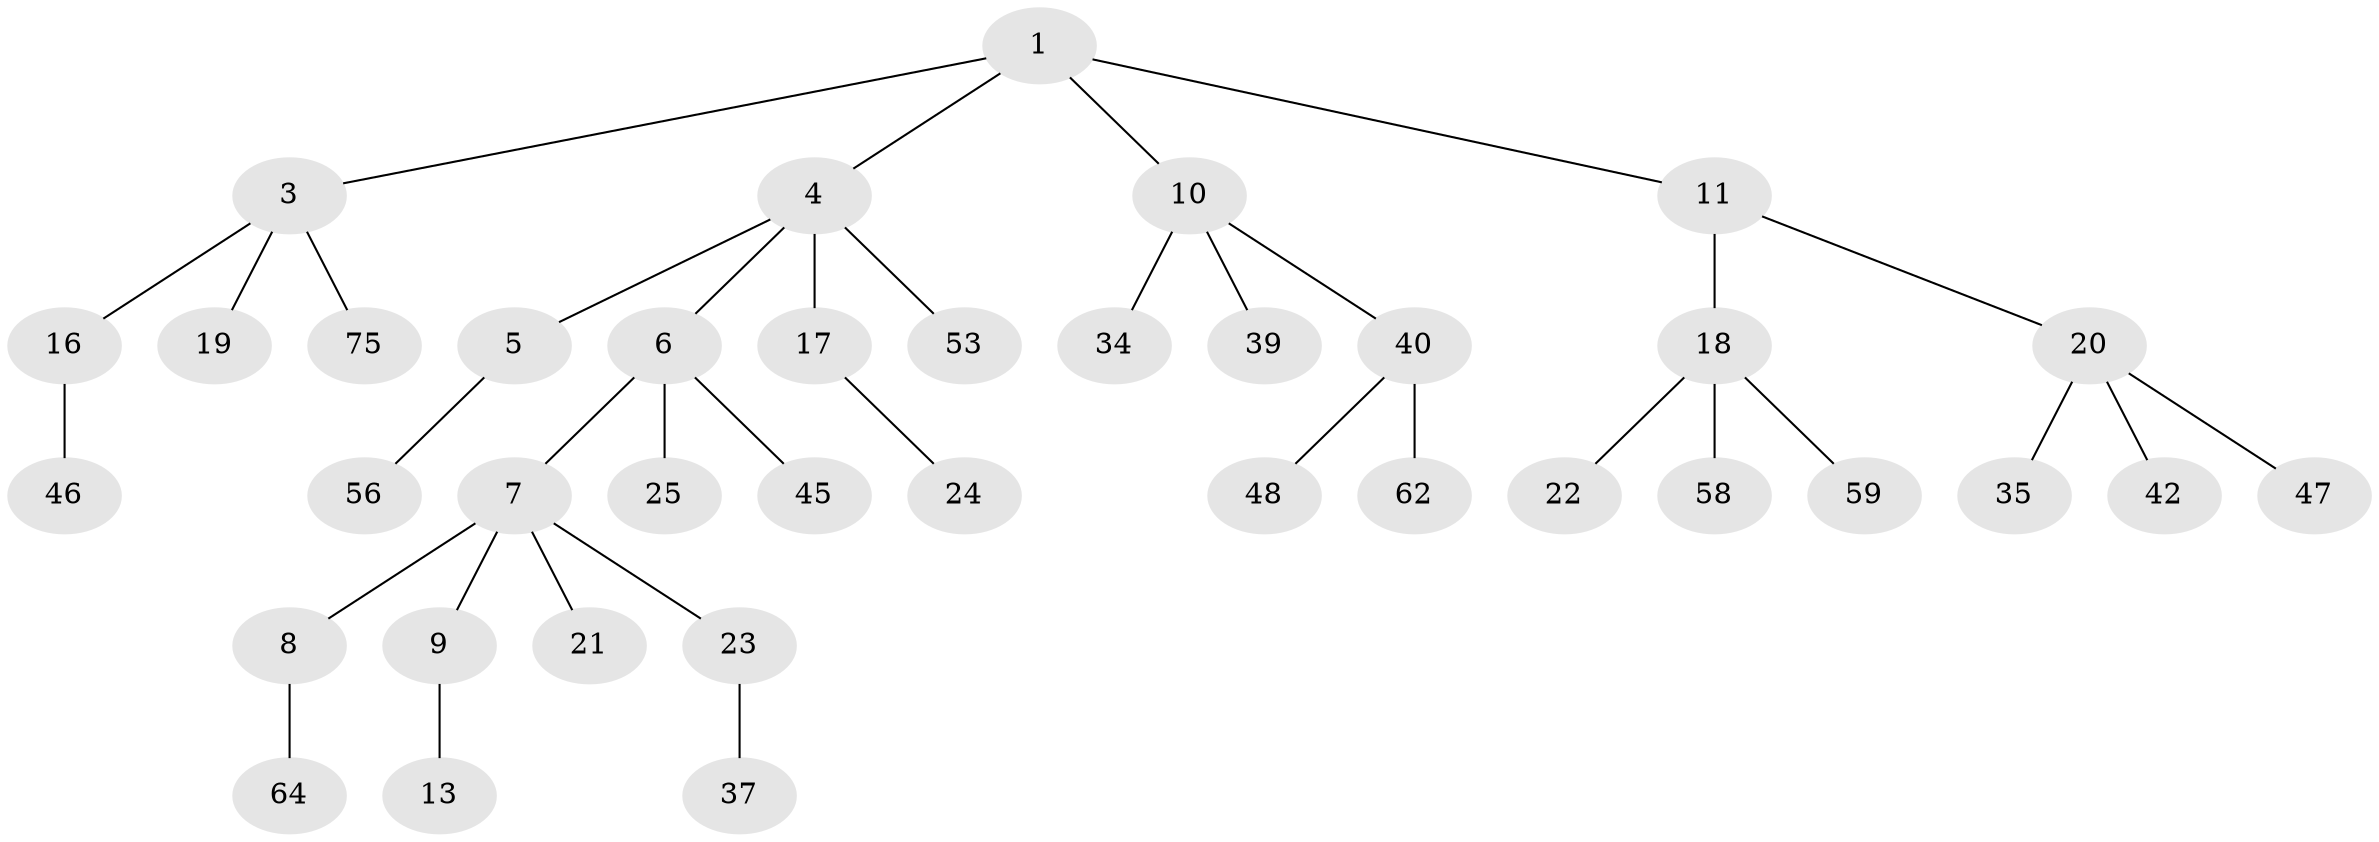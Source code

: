// original degree distribution, {3: 0.15789473684210525, 4: 0.06578947368421052, 5: 0.02631578947368421, 2: 0.21052631578947367, 7: 0.013157894736842105, 6: 0.013157894736842105, 1: 0.5131578947368421}
// Generated by graph-tools (version 1.1) at 2025/15/03/09/25 04:15:33]
// undirected, 38 vertices, 37 edges
graph export_dot {
graph [start="1"]
  node [color=gray90,style=filled];
  1 [super="+2+38"];
  3;
  4;
  5;
  6 [super="+31+43+32+12"];
  7 [super="+14+57"];
  8 [super="+36+28+51"];
  9 [super="+44"];
  10 [super="+74+33"];
  11 [super="+15"];
  13;
  16 [super="+26"];
  17;
  18;
  19;
  20 [super="+27"];
  21;
  22 [super="+50+29"];
  23;
  24 [super="+55"];
  25 [super="+71+30"];
  34 [super="+41"];
  35;
  37 [super="+67+69+52"];
  39;
  40;
  42;
  45;
  46;
  47 [super="+66"];
  48;
  53 [super="+61"];
  56 [super="+63"];
  58;
  59 [super="+65"];
  62;
  64;
  75;
  1 -- 10;
  1 -- 3;
  1 -- 11;
  1 -- 4;
  3 -- 16;
  3 -- 19;
  3 -- 75;
  4 -- 5;
  4 -- 6;
  4 -- 17;
  4 -- 53;
  5 -- 56;
  6 -- 7;
  6 -- 25;
  6 -- 45;
  7 -- 8;
  7 -- 9;
  7 -- 21;
  7 -- 23;
  8 -- 64;
  9 -- 13;
  10 -- 39;
  10 -- 40;
  10 -- 34;
  11 -- 20;
  11 -- 18;
  16 -- 46;
  17 -- 24;
  18 -- 22;
  18 -- 58;
  18 -- 59;
  20 -- 35;
  20 -- 42;
  20 -- 47;
  23 -- 37;
  40 -- 48;
  40 -- 62;
}
